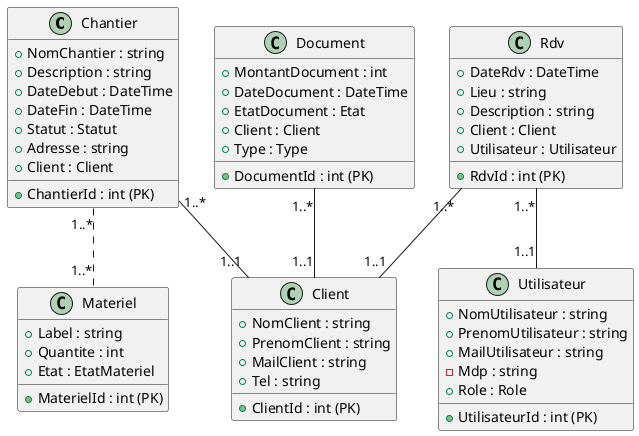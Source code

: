 @startuml
class Chantier {
+ ChantierId : int (PK)
+ NomChantier : string
+ Description : string
+ DateDebut : DateTime
+ DateFin : DateTime
+ Statut : Statut
+ Adresse : string
+ Client : Client
}
class Client {
+ ClientId : int (PK)
+ NomClient : string
+ PrenomClient : string
+ MailClient : string
+ Tel : string
}
class Document {
+ DocumentId : int (PK)
+ MontantDocument : int
+ DateDocument : DateTime
+ EtatDocument : Etat
+ Client : Client
+ Type : Type 
}
class Materiel {
+ MaterielId : int (PK)
+ Label : string
+ Quantite : int
+ Etat : EtatMateriel
}
class Rdv {
+ RdvId : int (PK)
+ DateRdv : DateTime
+ Lieu : string
+ Description : string 
+ Client : Client
+ Utilisateur : Utilisateur
}
class Utilisateur {
+ UtilisateurId : int (PK)
+ NomUtilisateur : string 
+ PrenomUtilisateur : string
+ MailUtilisateur : string 
- Mdp : string
+ Role : Role
}

Chantier "1..*" -- "1..1" Client
Document "1..*" -- "1..1" Client
Rdv "1..*" -- "1..1" Client
Rdv "1..*" -- "1..1" Utilisateur
Chantier "1..*" .. "1..*" Materiel

@enduml